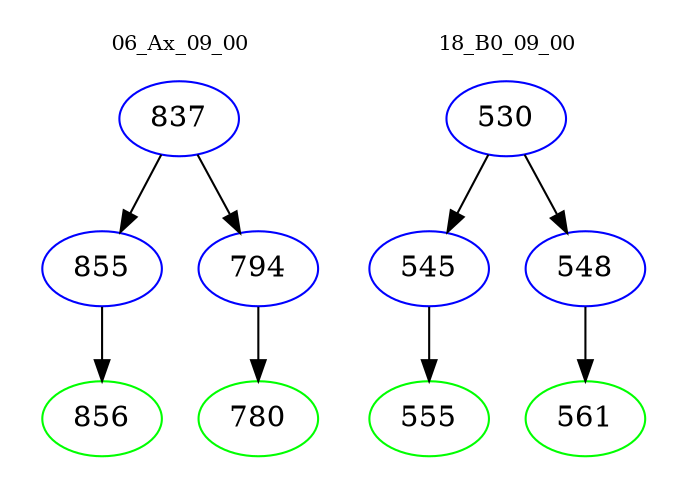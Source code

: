digraph{
subgraph cluster_0 {
color = white
label = "06_Ax_09_00";
fontsize=10;
T0_837 [label="837", color="blue"]
T0_837 -> T0_855 [color="black"]
T0_855 [label="855", color="blue"]
T0_855 -> T0_856 [color="black"]
T0_856 [label="856", color="green"]
T0_837 -> T0_794 [color="black"]
T0_794 [label="794", color="blue"]
T0_794 -> T0_780 [color="black"]
T0_780 [label="780", color="green"]
}
subgraph cluster_1 {
color = white
label = "18_B0_09_00";
fontsize=10;
T1_530 [label="530", color="blue"]
T1_530 -> T1_545 [color="black"]
T1_545 [label="545", color="blue"]
T1_545 -> T1_555 [color="black"]
T1_555 [label="555", color="green"]
T1_530 -> T1_548 [color="black"]
T1_548 [label="548", color="blue"]
T1_548 -> T1_561 [color="black"]
T1_561 [label="561", color="green"]
}
}
